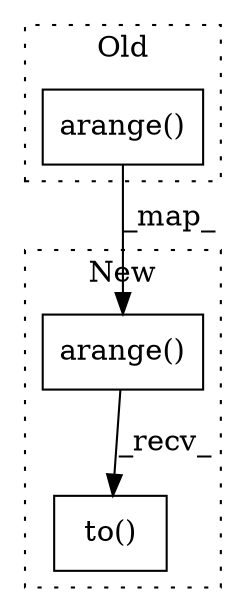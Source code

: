 digraph G {
subgraph cluster0 {
1 [label="arange()" a="75" s="1887,1965" l="13,1" shape="box"];
label = "Old";
style="dotted";
}
subgraph cluster1 {
2 [label="arange()" a="75" s="1925,2003" l="13,1" shape="box"];
3 [label="to()" a="75" s="1925,2018" l="83,1" shape="box"];
label = "New";
style="dotted";
}
1 -> 2 [label="_map_"];
2 -> 3 [label="_recv_"];
}
